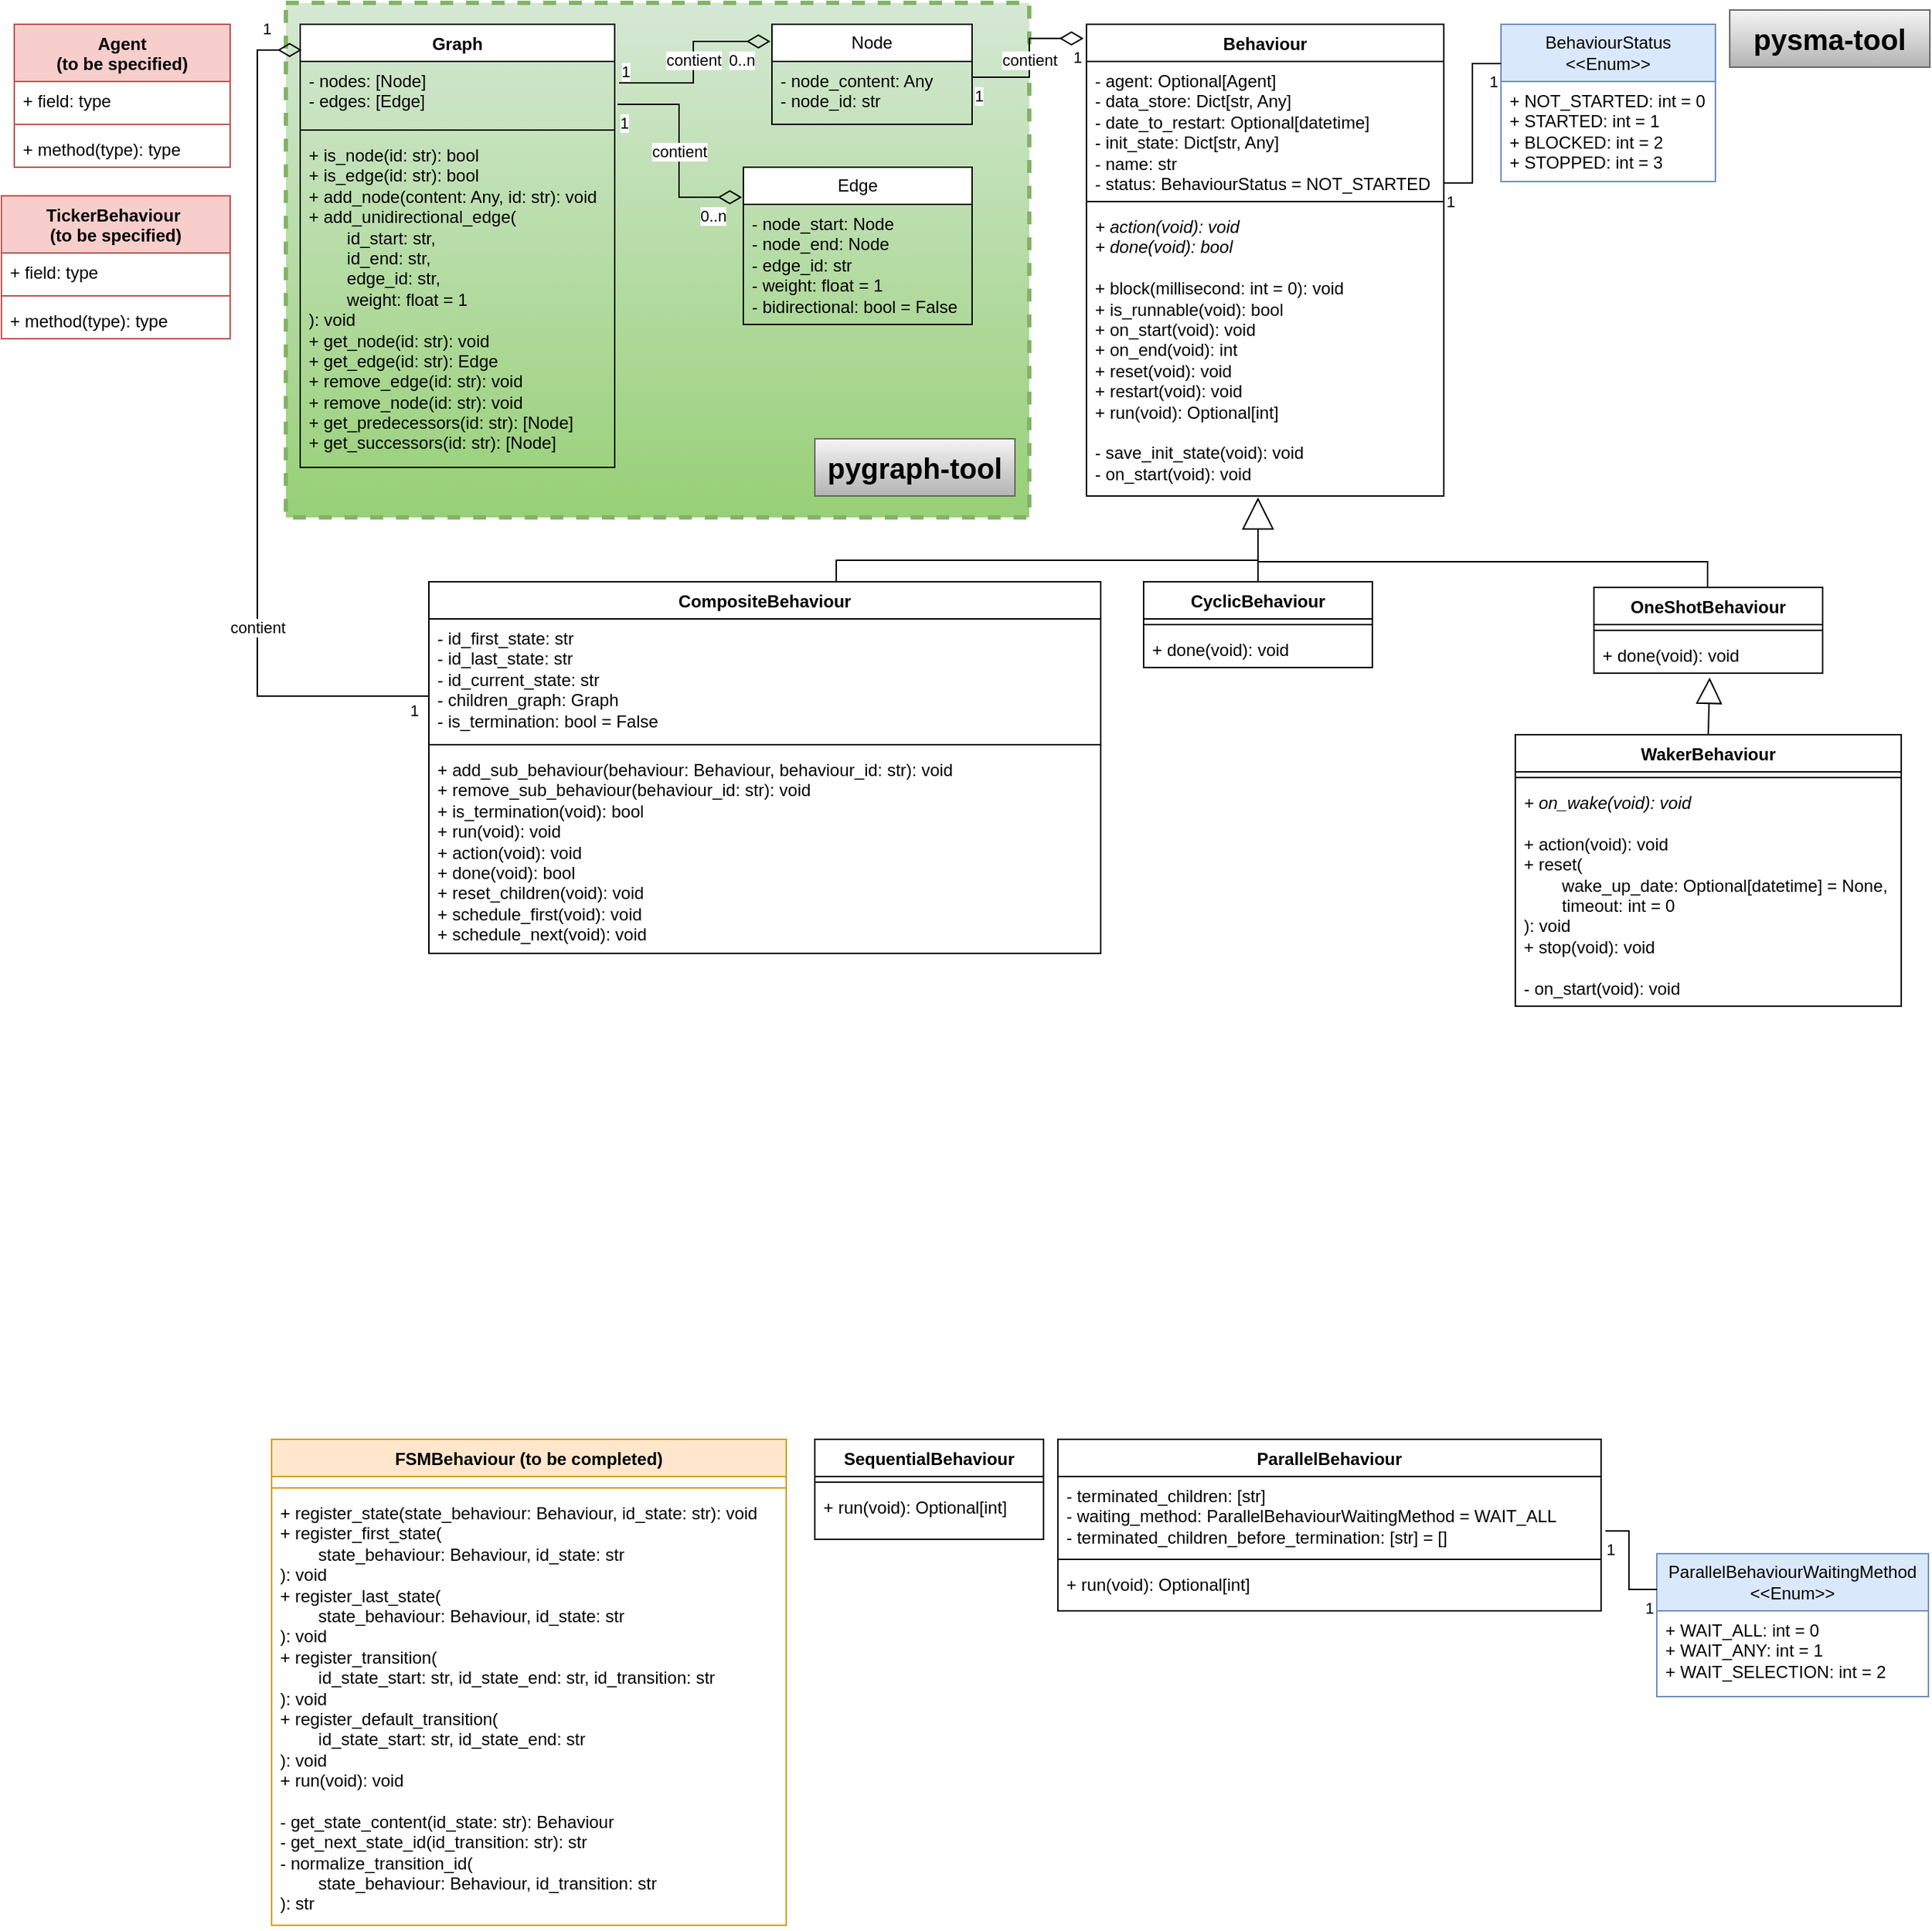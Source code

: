 <mxfile version="24.5.4" type="github">
  <diagram name="Page-1" id="tUuNbYa_l6MFo-oBWGvg">
    <mxGraphModel dx="2603" dy="818" grid="1" gridSize="10" guides="1" tooltips="1" connect="1" arrows="1" fold="1" page="1" pageScale="1" pageWidth="1169" pageHeight="827" math="0" shadow="0">
      <root>
        <mxCell id="0" />
        <mxCell id="1" parent="0" />
        <mxCell id="JOfhHidZBwOgfv5GupMi-110" value="" style="rounded=0;whiteSpace=wrap;html=1;dashed=1;fillColor=#d5e8d4;strokeColor=#82b366;gradientColor=#97d077;strokeWidth=3;" vertex="1" parent="1">
          <mxGeometry x="10" y="5" width="520" height="360" as="geometry" />
        </mxCell>
        <mxCell id="4uX9NUgMVRS_-vduH_uE-1" value="Graph" style="swimlane;fontStyle=1;align=center;verticalAlign=top;childLayout=stackLayout;horizontal=1;startSize=26;horizontalStack=0;resizeParent=1;resizeParentMax=0;resizeLast=0;collapsible=1;marginBottom=0;whiteSpace=wrap;html=1;rounded=0;" parent="1" vertex="1">
          <mxGeometry x="20" y="20" width="220" height="310" as="geometry" />
        </mxCell>
        <mxCell id="4uX9NUgMVRS_-vduH_uE-2" value="- nodes: [Node]&lt;div&gt;- edges: [Edge]&lt;/div&gt;" style="text;strokeColor=none;fillColor=none;align=left;verticalAlign=top;spacingLeft=4;spacingRight=4;overflow=hidden;rotatable=0;points=[[0,0.5],[1,0.5]];portConstraint=eastwest;whiteSpace=wrap;html=1;rounded=0;" parent="4uX9NUgMVRS_-vduH_uE-1" vertex="1">
          <mxGeometry y="26" width="220" height="44" as="geometry" />
        </mxCell>
        <mxCell id="4uX9NUgMVRS_-vduH_uE-3" value="" style="line;strokeWidth=1;fillColor=none;align=left;verticalAlign=middle;spacingTop=-1;spacingLeft=3;spacingRight=3;rotatable=0;labelPosition=right;points=[];portConstraint=eastwest;strokeColor=inherit;rounded=0;" parent="4uX9NUgMVRS_-vduH_uE-1" vertex="1">
          <mxGeometry y="70" width="220" height="8" as="geometry" />
        </mxCell>
        <mxCell id="4uX9NUgMVRS_-vduH_uE-4" value="+ is_node(id: str): bool&lt;div&gt;+ is_edge(id: str): bool&lt;/div&gt;&lt;div&gt;+ add_node(content: Any, id: str): void&lt;/div&gt;&lt;div&gt;+ add_unidirectional_edge(&lt;/div&gt;&lt;div&gt;&lt;span style=&quot;white-space: pre;&quot;&gt;&#x9;&lt;/span&gt;id_start: str,&lt;br&gt;&lt;/div&gt;&lt;div&gt;&lt;span style=&quot;white-space: pre;&quot;&gt;&#x9;&lt;/span&gt;id_end: str,&lt;br&gt;&lt;/div&gt;&lt;div&gt;&lt;span style=&quot;white-space: pre;&quot;&gt;&#x9;&lt;/span&gt;edge_id: str,&lt;br&gt;&lt;/div&gt;&lt;div&gt;&lt;span style=&quot;white-space: pre;&quot;&gt;&#x9;&lt;/span&gt;weight: float = 1&lt;br&gt;&lt;/div&gt;&lt;div&gt;): void&lt;/div&gt;&lt;div&gt;+ get_node(id: str): void&lt;/div&gt;&lt;div&gt;+ get_edge(id: str): Edge&lt;/div&gt;&lt;div&gt;+ remove_edge(id: str): void&lt;/div&gt;&lt;div&gt;+ remove_node(id: str): void&lt;/div&gt;&lt;div&gt;+ get_predecessors(id: str): [Node]&lt;/div&gt;&lt;div&gt;+ get_successors(id: str): [Node]&lt;/div&gt;" style="text;strokeColor=none;fillColor=none;align=left;verticalAlign=top;spacingLeft=4;spacingRight=4;overflow=hidden;rotatable=0;points=[[0,0.5],[1,0.5]];portConstraint=eastwest;whiteSpace=wrap;html=1;rounded=0;" parent="4uX9NUgMVRS_-vduH_uE-1" vertex="1">
          <mxGeometry y="78" width="220" height="232" as="geometry" />
        </mxCell>
        <mxCell id="JOfhHidZBwOgfv5GupMi-5" value="Node" style="swimlane;fontStyle=0;childLayout=stackLayout;horizontal=1;startSize=26;horizontalStack=0;resizeParent=1;resizeParentMax=0;resizeLast=0;collapsible=1;marginBottom=0;whiteSpace=wrap;html=1;rounded=0;" vertex="1" parent="1">
          <mxGeometry x="350" y="20" width="140" height="70" as="geometry" />
        </mxCell>
        <mxCell id="JOfhHidZBwOgfv5GupMi-7" value="- node_content: Any&lt;div&gt;- node_id: str&lt;/div&gt;" style="text;strokeColor=none;fillColor=none;align=left;verticalAlign=top;spacingLeft=4;spacingRight=4;overflow=hidden;rotatable=0;points=[[0,0.5],[1,0.5]];portConstraint=eastwest;whiteSpace=wrap;html=1;rounded=0;" vertex="1" parent="JOfhHidZBwOgfv5GupMi-5">
          <mxGeometry y="26" width="140" height="44" as="geometry" />
        </mxCell>
        <mxCell id="JOfhHidZBwOgfv5GupMi-9" value="Edge" style="swimlane;fontStyle=0;childLayout=stackLayout;horizontal=1;startSize=26;horizontalStack=0;resizeParent=1;resizeParentMax=0;resizeLast=0;collapsible=1;marginBottom=0;whiteSpace=wrap;html=1;rounded=0;" vertex="1" parent="1">
          <mxGeometry x="330" y="120" width="160" height="110" as="geometry" />
        </mxCell>
        <mxCell id="JOfhHidZBwOgfv5GupMi-10" value="- node_start: Node&lt;div&gt;- node_end: Node&lt;/div&gt;&lt;div&gt;- edge_id: str&lt;/div&gt;&lt;div&gt;- weight: float = 1&lt;/div&gt;&lt;div&gt;- bidirectional: bool = False&lt;/div&gt;" style="text;strokeColor=none;fillColor=none;align=left;verticalAlign=top;spacingLeft=4;spacingRight=4;overflow=hidden;rotatable=0;points=[[0,0.5],[1,0.5]];portConstraint=eastwest;whiteSpace=wrap;html=1;rounded=0;" vertex="1" parent="JOfhHidZBwOgfv5GupMi-9">
          <mxGeometry y="26" width="160" height="84" as="geometry" />
        </mxCell>
        <mxCell id="JOfhHidZBwOgfv5GupMi-21" value="contient" style="endArrow=none;html=1;endSize=12;startArrow=diamondThin;startSize=14;startFill=0;edgeStyle=orthogonalEdgeStyle;rounded=0;entryX=1.009;entryY=0.682;entryDx=0;entryDy=0;entryPerimeter=0;exitX=-0.006;exitY=0.191;exitDx=0;exitDy=0;exitPerimeter=0;endFill=0;" edge="1" parent="1" source="JOfhHidZBwOgfv5GupMi-9" target="4uX9NUgMVRS_-vduH_uE-2">
          <mxGeometry relative="1" as="geometry">
            <mxPoint x="320" y="260" as="sourcePoint" />
            <mxPoint x="490" y="420" as="targetPoint" />
          </mxGeometry>
        </mxCell>
        <mxCell id="JOfhHidZBwOgfv5GupMi-22" value="0..n" style="edgeLabel;resizable=0;html=1;align=left;verticalAlign=top;rounded=0;" connectable="0" vertex="1" parent="JOfhHidZBwOgfv5GupMi-21">
          <mxGeometry x="-1" relative="1" as="geometry">
            <mxPoint x="-31" as="offset" />
          </mxGeometry>
        </mxCell>
        <mxCell id="JOfhHidZBwOgfv5GupMi-23" value="1" style="edgeLabel;resizable=0;html=1;align=right;verticalAlign=top;rounded=0;" connectable="0" vertex="1" parent="JOfhHidZBwOgfv5GupMi-21">
          <mxGeometry x="1" relative="1" as="geometry">
            <mxPoint x="8" as="offset" />
          </mxGeometry>
        </mxCell>
        <mxCell id="JOfhHidZBwOgfv5GupMi-24" value="contient" style="endArrow=none;html=1;endSize=12;startArrow=diamondThin;startSize=14;startFill=0;edgeStyle=orthogonalEdgeStyle;rounded=0;entryX=1.014;entryY=0.341;entryDx=0;entryDy=0;entryPerimeter=0;exitX=-0.007;exitY=0.171;exitDx=0;exitDy=0;exitPerimeter=0;endFill=0;" edge="1" parent="1" source="JOfhHidZBwOgfv5GupMi-5" target="4uX9NUgMVRS_-vduH_uE-2">
          <mxGeometry relative="1" as="geometry">
            <mxPoint x="439" y="60" as="sourcePoint" />
            <mxPoint x="280" as="targetPoint" />
          </mxGeometry>
        </mxCell>
        <mxCell id="JOfhHidZBwOgfv5GupMi-25" value="0..n" style="edgeLabel;resizable=0;html=1;align=left;verticalAlign=top;rounded=0;" connectable="0" vertex="1" parent="JOfhHidZBwOgfv5GupMi-24">
          <mxGeometry x="-1" relative="1" as="geometry">
            <mxPoint x="-31" as="offset" />
          </mxGeometry>
        </mxCell>
        <mxCell id="JOfhHidZBwOgfv5GupMi-26" value="1" style="edgeLabel;resizable=0;html=1;align=right;verticalAlign=top;rounded=0;" connectable="0" vertex="1" parent="JOfhHidZBwOgfv5GupMi-24">
          <mxGeometry x="1" relative="1" as="geometry">
            <mxPoint x="8" y="-21" as="offset" />
          </mxGeometry>
        </mxCell>
        <mxCell id="JOfhHidZBwOgfv5GupMi-27" value="Behaviour" style="swimlane;fontStyle=1;align=center;verticalAlign=top;childLayout=stackLayout;horizontal=1;startSize=26;horizontalStack=0;resizeParent=1;resizeParentMax=0;resizeLast=0;collapsible=1;marginBottom=0;whiteSpace=wrap;html=1;rounded=0;" vertex="1" parent="1">
          <mxGeometry x="570" y="20" width="250" height="330" as="geometry" />
        </mxCell>
        <mxCell id="JOfhHidZBwOgfv5GupMi-28" value="- agent: Optional[Agent]&lt;div&gt;- data_store: Dict[str, Any]&lt;/div&gt;&lt;div&gt;- date_to_restart: Optional[datetime]&lt;/div&gt;&lt;div&gt;- init_state: Dict[str, Any]&lt;/div&gt;&lt;div&gt;- name: str&lt;/div&gt;&lt;div&gt;- status: BehaviourStatus = NOT_STARTED&lt;/div&gt;" style="text;strokeColor=none;fillColor=none;align=left;verticalAlign=top;spacingLeft=4;spacingRight=4;overflow=hidden;rotatable=0;points=[[0,0.5],[1,0.5]];portConstraint=eastwest;whiteSpace=wrap;html=1;rounded=0;" vertex="1" parent="JOfhHidZBwOgfv5GupMi-27">
          <mxGeometry y="26" width="250" height="94" as="geometry" />
        </mxCell>
        <mxCell id="JOfhHidZBwOgfv5GupMi-29" value="" style="line;strokeWidth=1;fillColor=none;align=left;verticalAlign=middle;spacingTop=-1;spacingLeft=3;spacingRight=3;rotatable=0;labelPosition=right;points=[];portConstraint=eastwest;strokeColor=inherit;rounded=0;" vertex="1" parent="JOfhHidZBwOgfv5GupMi-27">
          <mxGeometry y="120" width="250" height="8" as="geometry" />
        </mxCell>
        <mxCell id="JOfhHidZBwOgfv5GupMi-30" value="&lt;i&gt;+ action(void): void&lt;/i&gt;&lt;div&gt;&lt;i&gt;+ done(void): bool&lt;/i&gt;&lt;/div&gt;&lt;div&gt;&lt;i&gt;&lt;br&gt;&lt;/i&gt;&lt;div&gt;+ block(millisecond: int = 0): void&lt;/div&gt;&lt;div&gt;+ is_runnable(void): bool&lt;/div&gt;&lt;div&gt;+ on_start(void): void&lt;/div&gt;&lt;div&gt;+ on_end(void): int&lt;/div&gt;&lt;div&gt;+ reset(void): void&lt;/div&gt;&lt;div&gt;+ restart(void): void&lt;/div&gt;&lt;div&gt;+ run(void): Optional[int]&lt;/div&gt;&lt;/div&gt;&lt;div&gt;&lt;br&gt;&lt;/div&gt;&lt;div&gt;- save_init_state(void): void&lt;/div&gt;&lt;div&gt;- on_start(void): void&lt;/div&gt;" style="text;strokeColor=none;fillColor=none;align=left;verticalAlign=top;spacingLeft=4;spacingRight=4;overflow=hidden;rotatable=0;points=[[0,0.5],[1,0.5]];portConstraint=eastwest;whiteSpace=wrap;html=1;rounded=0;" vertex="1" parent="JOfhHidZBwOgfv5GupMi-27">
          <mxGeometry y="128" width="250" height="202" as="geometry" />
        </mxCell>
        <mxCell id="JOfhHidZBwOgfv5GupMi-32" value="contient" style="endArrow=diamondThin;html=1;endSize=14;startArrow=none;startSize=14;startFill=0;edgeStyle=orthogonalEdgeStyle;rounded=0;entryX=-0.008;entryY=0.03;entryDx=0;entryDy=0;entryPerimeter=0;endFill=0;exitX=1;exitY=0.25;exitDx=0;exitDy=0;exitPerimeter=0;" edge="1" parent="1" source="JOfhHidZBwOgfv5GupMi-7" target="JOfhHidZBwOgfv5GupMi-27">
          <mxGeometry relative="1" as="geometry">
            <mxPoint x="540" y="54.5" as="sourcePoint" />
            <mxPoint x="700" y="54.5" as="targetPoint" />
          </mxGeometry>
        </mxCell>
        <mxCell id="JOfhHidZBwOgfv5GupMi-33" value="1" style="edgeLabel;resizable=0;html=1;align=left;verticalAlign=top;rounded=0;" connectable="0" vertex="1" parent="JOfhHidZBwOgfv5GupMi-32">
          <mxGeometry x="-1" relative="1" as="geometry" />
        </mxCell>
        <mxCell id="JOfhHidZBwOgfv5GupMi-34" value="1" style="edgeLabel;resizable=0;html=1;align=right;verticalAlign=top;rounded=0;" connectable="0" vertex="1" parent="JOfhHidZBwOgfv5GupMi-32">
          <mxGeometry x="1" relative="1" as="geometry" />
        </mxCell>
        <mxCell id="JOfhHidZBwOgfv5GupMi-133" style="edgeStyle=orthogonalEdgeStyle;rounded=0;orthogonalLoop=1;jettySize=auto;html=1;endArrow=none;endFill=0;" edge="1" parent="1">
          <mxGeometry relative="1" as="geometry">
            <mxPoint x="690" y="376" as="targetPoint" />
            <mxPoint x="1000" y="420" as="sourcePoint" />
            <Array as="points">
              <mxPoint x="1004.5" y="396" />
              <mxPoint x="690.5" y="396" />
            </Array>
          </mxGeometry>
        </mxCell>
        <mxCell id="JOfhHidZBwOgfv5GupMi-43" value="OneShotBehaviour" style="swimlane;fontStyle=1;align=center;verticalAlign=top;childLayout=stackLayout;horizontal=1;startSize=26;horizontalStack=0;resizeParent=1;resizeParentMax=0;resizeLast=0;collapsible=1;marginBottom=0;whiteSpace=wrap;html=1;rounded=0;" vertex="1" parent="1">
          <mxGeometry x="925" y="414" width="160" height="60" as="geometry" />
        </mxCell>
        <mxCell id="JOfhHidZBwOgfv5GupMi-45" value="" style="line;strokeWidth=1;fillColor=none;align=left;verticalAlign=middle;spacingTop=-1;spacingLeft=3;spacingRight=3;rotatable=0;labelPosition=right;points=[];portConstraint=eastwest;strokeColor=inherit;rounded=0;" vertex="1" parent="JOfhHidZBwOgfv5GupMi-43">
          <mxGeometry y="26" width="160" height="8" as="geometry" />
        </mxCell>
        <mxCell id="JOfhHidZBwOgfv5GupMi-46" value="+ done(void): void" style="text;strokeColor=none;fillColor=none;align=left;verticalAlign=top;spacingLeft=4;spacingRight=4;overflow=hidden;rotatable=0;points=[[0,0.5],[1,0.5]];portConstraint=eastwest;whiteSpace=wrap;html=1;rounded=0;" vertex="1" parent="JOfhHidZBwOgfv5GupMi-43">
          <mxGeometry y="34" width="160" height="26" as="geometry" />
        </mxCell>
        <mxCell id="JOfhHidZBwOgfv5GupMi-47" value="CyclicBehaviour" style="swimlane;fontStyle=1;align=center;verticalAlign=top;childLayout=stackLayout;horizontal=1;startSize=26;horizontalStack=0;resizeParent=1;resizeParentMax=0;resizeLast=0;collapsible=1;marginBottom=0;whiteSpace=wrap;html=1;rounded=0;" vertex="1" parent="1">
          <mxGeometry x="610" y="410" width="160" height="60" as="geometry" />
        </mxCell>
        <mxCell id="JOfhHidZBwOgfv5GupMi-48" value="" style="line;strokeWidth=1;fillColor=none;align=left;verticalAlign=middle;spacingTop=-1;spacingLeft=3;spacingRight=3;rotatable=0;labelPosition=right;points=[];portConstraint=eastwest;strokeColor=inherit;rounded=0;" vertex="1" parent="JOfhHidZBwOgfv5GupMi-47">
          <mxGeometry y="26" width="160" height="8" as="geometry" />
        </mxCell>
        <mxCell id="JOfhHidZBwOgfv5GupMi-49" value="+ done(void): void" style="text;strokeColor=none;fillColor=none;align=left;verticalAlign=top;spacingLeft=4;spacingRight=4;overflow=hidden;rotatable=0;points=[[0,0.5],[1,0.5]];portConstraint=eastwest;whiteSpace=wrap;html=1;rounded=0;" vertex="1" parent="JOfhHidZBwOgfv5GupMi-47">
          <mxGeometry y="34" width="160" height="26" as="geometry" />
        </mxCell>
        <mxCell id="JOfhHidZBwOgfv5GupMi-50" value="WakerBehaviour" style="swimlane;fontStyle=1;align=center;verticalAlign=top;childLayout=stackLayout;horizontal=1;startSize=26;horizontalStack=0;resizeParent=1;resizeParentMax=0;resizeLast=0;collapsible=1;marginBottom=0;whiteSpace=wrap;html=1;rounded=0;" vertex="1" parent="1">
          <mxGeometry x="870" y="517" width="270" height="190" as="geometry" />
        </mxCell>
        <mxCell id="JOfhHidZBwOgfv5GupMi-51" value="" style="line;strokeWidth=1;fillColor=none;align=left;verticalAlign=middle;spacingTop=-1;spacingLeft=3;spacingRight=3;rotatable=0;labelPosition=right;points=[];portConstraint=eastwest;strokeColor=inherit;rounded=0;" vertex="1" parent="JOfhHidZBwOgfv5GupMi-50">
          <mxGeometry y="26" width="270" height="8" as="geometry" />
        </mxCell>
        <mxCell id="JOfhHidZBwOgfv5GupMi-52" value="&lt;i&gt;+ on_wake(void): void&lt;/i&gt;&lt;div&gt;&lt;br&gt;&lt;/div&gt;&lt;div&gt;+ action(void): void&lt;/div&gt;&lt;div&gt;+ reset(&lt;/div&gt;&lt;div&gt;&lt;span style=&quot;white-space: pre;&quot;&gt;&#x9;&lt;/span&gt;wake_up_date: Optional[datetime] = None, &lt;span style=&quot;white-space: pre;&quot;&gt;&#x9;&lt;/span&gt;timeout: int = 0&lt;/div&gt;&lt;div&gt;): void&lt;/div&gt;&lt;div&gt;+ stop(void): void&lt;/div&gt;&lt;div&gt;&lt;br&gt;&lt;/div&gt;&lt;div&gt;- on_start(void): void&lt;/div&gt;" style="text;strokeColor=none;fillColor=none;align=left;verticalAlign=top;spacingLeft=4;spacingRight=4;overflow=hidden;rotatable=0;points=[[0,0.5],[1,0.5]];portConstraint=eastwest;whiteSpace=wrap;html=1;rounded=0;" vertex="1" parent="JOfhHidZBwOgfv5GupMi-50">
          <mxGeometry y="34" width="270" height="156" as="geometry" />
        </mxCell>
        <mxCell id="JOfhHidZBwOgfv5GupMi-124" style="edgeStyle=orthogonalEdgeStyle;rounded=0;orthogonalLoop=1;jettySize=auto;html=1;endArrow=none;endFill=0;exitX=0.5;exitY=0;exitDx=0;exitDy=0;" edge="1" parent="1">
          <mxGeometry relative="1" as="geometry">
            <mxPoint x="690" y="375" as="targetPoint" />
            <mxPoint x="395" y="410" as="sourcePoint" />
            <Array as="points">
              <mxPoint x="430" y="395" />
              <mxPoint x="691" y="395" />
            </Array>
          </mxGeometry>
        </mxCell>
        <mxCell id="JOfhHidZBwOgfv5GupMi-63" value="CompositeBehaviour" style="swimlane;fontStyle=1;align=center;verticalAlign=top;childLayout=stackLayout;horizontal=1;startSize=26;horizontalStack=0;resizeParent=1;resizeParentMax=0;resizeLast=0;collapsible=1;marginBottom=0;whiteSpace=wrap;html=1;rounded=0;" vertex="1" parent="1">
          <mxGeometry x="110" y="410" width="470" height="260" as="geometry" />
        </mxCell>
        <mxCell id="JOfhHidZBwOgfv5GupMi-64" value="- id_first_state: str&lt;div&gt;- id_last_state: str&lt;/div&gt;&lt;div&gt;- id_current_state: str&lt;/div&gt;&lt;div&gt;- children_graph: Graph&lt;/div&gt;&lt;div&gt;- is_termination: bool = False&lt;/div&gt;" style="text;strokeColor=none;fillColor=none;align=left;verticalAlign=top;spacingLeft=4;spacingRight=4;overflow=hidden;rotatable=0;points=[[0,0.5],[1,0.5]];portConstraint=eastwest;whiteSpace=wrap;html=1;rounded=0;" vertex="1" parent="JOfhHidZBwOgfv5GupMi-63">
          <mxGeometry y="26" width="470" height="84" as="geometry" />
        </mxCell>
        <mxCell id="JOfhHidZBwOgfv5GupMi-65" value="" style="line;strokeWidth=1;fillColor=none;align=left;verticalAlign=middle;spacingTop=-1;spacingLeft=3;spacingRight=3;rotatable=0;labelPosition=right;points=[];portConstraint=eastwest;strokeColor=inherit;rounded=0;" vertex="1" parent="JOfhHidZBwOgfv5GupMi-63">
          <mxGeometry y="110" width="470" height="8" as="geometry" />
        </mxCell>
        <mxCell id="JOfhHidZBwOgfv5GupMi-66" value="&lt;div&gt;&lt;div&gt;+ add_sub_behaviour(&lt;span style=&quot;background-color: initial;&quot;&gt;behaviour: Behaviour,&amp;nbsp;&lt;/span&gt;&lt;span style=&quot;background-color: initial;&quot;&gt;behaviour_id: str&lt;/span&gt;&lt;span style=&quot;background-color: initial;&quot;&gt;): void&lt;/span&gt;&lt;/div&gt;&lt;div&gt;&lt;div&gt;+ remove_sub_behaviour(behaviour_id&lt;span style=&quot;background-color: initial;&quot;&gt;: str&lt;/span&gt;&lt;span style=&quot;background-color: initial;&quot;&gt;): void&lt;/span&gt;&lt;/div&gt;&lt;/div&gt;&lt;/div&gt;&lt;div&gt;+ is_termination(void): bool&lt;br&gt;&lt;div&gt;+ run(void): void&lt;/div&gt;&lt;/div&gt;&lt;div&gt;+ action(void): void&lt;/div&gt;&lt;div&gt;+ done(void): bool&lt;/div&gt;&lt;div&gt;+ reset_children(void): void&lt;/div&gt;&lt;div&gt;+ schedule_first(void): void&lt;/div&gt;&lt;div&gt;+ schedule_next(void): void&lt;/div&gt;" style="text;strokeColor=none;fillColor=none;align=left;verticalAlign=top;spacingLeft=4;spacingRight=4;overflow=hidden;rotatable=0;points=[[0,0.5],[1,0.5]];portConstraint=eastwest;whiteSpace=wrap;html=1;rounded=0;" vertex="1" parent="JOfhHidZBwOgfv5GupMi-63">
          <mxGeometry y="118" width="470" height="142" as="geometry" />
        </mxCell>
        <mxCell id="JOfhHidZBwOgfv5GupMi-70" value="FSMBehaviour (to be completed)" style="swimlane;fontStyle=1;align=center;verticalAlign=top;childLayout=stackLayout;horizontal=1;startSize=26;horizontalStack=0;resizeParent=1;resizeParentMax=0;resizeLast=0;collapsible=1;marginBottom=0;whiteSpace=wrap;html=1;rounded=0;fillColor=#ffe6cc;strokeColor=#d79b00;" vertex="1" parent="1">
          <mxGeometry y="1010" width="360" height="340" as="geometry" />
        </mxCell>
        <mxCell id="JOfhHidZBwOgfv5GupMi-71" value="&lt;div&gt;&lt;br&gt;&lt;/div&gt;" style="text;strokeColor=none;fillColor=none;align=left;verticalAlign=top;spacingLeft=4;spacingRight=4;overflow=hidden;rotatable=0;points=[[0,0.5],[1,0.5]];portConstraint=eastwest;whiteSpace=wrap;html=1;rounded=0;" vertex="1" parent="JOfhHidZBwOgfv5GupMi-70">
          <mxGeometry y="26" width="360" height="4" as="geometry" />
        </mxCell>
        <mxCell id="JOfhHidZBwOgfv5GupMi-72" value="" style="line;strokeWidth=1;fillColor=none;align=left;verticalAlign=middle;spacingTop=-1;spacingLeft=3;spacingRight=3;rotatable=0;labelPosition=right;points=[];portConstraint=eastwest;strokeColor=inherit;rounded=0;" vertex="1" parent="JOfhHidZBwOgfv5GupMi-70">
          <mxGeometry y="30" width="360" height="8" as="geometry" />
        </mxCell>
        <mxCell id="JOfhHidZBwOgfv5GupMi-73" value="+ register_state(state_behaviour: Behaviour, id_state: str): void&lt;div&gt;+ register_first_state(&lt;/div&gt;&lt;div&gt;&lt;span style=&quot;white-space: pre;&quot;&gt;&#x9;&lt;/span&gt;state_behaviour: Behaviour,&amp;nbsp;&lt;span style=&quot;background-color: initial;&quot;&gt;id_state: str&lt;/span&gt;&lt;/div&gt;&lt;div&gt;): void&lt;/div&gt;&lt;div&gt;+ register_last_state(&lt;/div&gt;&lt;div&gt;&lt;span style=&quot;white-space: pre;&quot;&gt;&#x9;&lt;/span&gt;state_behaviour: Behaviour,&amp;nbsp;&lt;span style=&quot;background-color: initial;&quot;&gt;id_state: str&lt;/span&gt;&lt;/div&gt;&lt;div&gt;&lt;span style=&quot;background-color: initial;&quot;&gt;): void&lt;/span&gt;&lt;/div&gt;&lt;div&gt;&lt;span style=&quot;background-color: initial;&quot;&gt;+ register_transition(&lt;/span&gt;&lt;/div&gt;&lt;div&gt;&lt;span style=&quot;background-color: initial;&quot;&gt;&lt;span style=&quot;white-space: pre;&quot;&gt;&#x9;&lt;/span&gt;id_state_start: str,&amp;nbsp;&lt;/span&gt;&lt;span style=&quot;background-color: initial;&quot;&gt;id_state_end: str,&amp;nbsp;&lt;/span&gt;&lt;span style=&quot;background-color: initial;&quot;&gt;id_transition: str&lt;/span&gt;&lt;/div&gt;&lt;div&gt;&lt;span style=&quot;background-color: initial;&quot;&gt;): void&lt;/span&gt;&lt;/div&gt;&lt;div&gt;&lt;span style=&quot;background-color: initial;&quot;&gt;+ register_default_transition(&lt;/span&gt;&lt;/div&gt;&lt;div&gt;&lt;div&gt;&lt;span style=&quot;background-color: initial;&quot;&gt;&lt;span style=&quot;white-space: pre;&quot;&gt;&#x9;&lt;/span&gt;id_state_start: str,&amp;nbsp;&lt;/span&gt;&lt;span style=&quot;background-color: initial;&quot;&gt;id_state_end: str&lt;/span&gt;&lt;/div&gt;&lt;div&gt;&lt;span style=&quot;background-color: initial;&quot;&gt;): void&lt;/span&gt;&lt;/div&gt;&lt;/div&gt;&lt;div&gt;&lt;span style=&quot;background-color: initial;&quot;&gt;+ run(void): void&lt;/span&gt;&lt;/div&gt;&lt;div&gt;&lt;br&gt;&lt;/div&gt;&lt;div&gt;- get_state_content(id_state: str): Behaviour&lt;/div&gt;&lt;div&gt;- get_next_state_id(id_transition: str): str&lt;/div&gt;&lt;div&gt;- normalize_transition_id(&lt;/div&gt;&lt;div&gt;&lt;span style=&quot;white-space: pre;&quot;&gt;&#x9;&lt;/span&gt;state_behaviour: Behaviour, id_transition: str&lt;/div&gt;&lt;div&gt;): str&lt;/div&gt;" style="text;strokeColor=none;fillColor=none;align=left;verticalAlign=top;spacingLeft=4;spacingRight=4;overflow=hidden;rotatable=0;points=[[0,0.5],[1,0.5]];portConstraint=eastwest;whiteSpace=wrap;html=1;rounded=0;" vertex="1" parent="JOfhHidZBwOgfv5GupMi-70">
          <mxGeometry y="38" width="360" height="302" as="geometry" />
        </mxCell>
        <mxCell id="JOfhHidZBwOgfv5GupMi-74" value="SequentialBehaviour" style="swimlane;fontStyle=1;align=center;verticalAlign=top;childLayout=stackLayout;horizontal=1;startSize=26;horizontalStack=0;resizeParent=1;resizeParentMax=0;resizeLast=0;collapsible=1;marginBottom=0;whiteSpace=wrap;html=1;rounded=0;" vertex="1" parent="1">
          <mxGeometry x="380" y="1010" width="160" height="70" as="geometry" />
        </mxCell>
        <mxCell id="JOfhHidZBwOgfv5GupMi-76" value="" style="line;strokeWidth=1;fillColor=none;align=left;verticalAlign=middle;spacingTop=-1;spacingLeft=3;spacingRight=3;rotatable=0;labelPosition=right;points=[];portConstraint=eastwest;strokeColor=inherit;rounded=0;" vertex="1" parent="JOfhHidZBwOgfv5GupMi-74">
          <mxGeometry y="26" width="160" height="8" as="geometry" />
        </mxCell>
        <mxCell id="JOfhHidZBwOgfv5GupMi-77" value="+ run(void): Optional[int]&lt;div&gt;&lt;br&gt;&lt;/div&gt;" style="text;strokeColor=none;fillColor=none;align=left;verticalAlign=top;spacingLeft=4;spacingRight=4;overflow=hidden;rotatable=0;points=[[0,0.5],[1,0.5]];portConstraint=eastwest;whiteSpace=wrap;html=1;rounded=0;" vertex="1" parent="JOfhHidZBwOgfv5GupMi-74">
          <mxGeometry y="34" width="160" height="36" as="geometry" />
        </mxCell>
        <mxCell id="JOfhHidZBwOgfv5GupMi-82" value="TickerBehaviour&amp;nbsp;&lt;div&gt;(to be specified)&lt;/div&gt;" style="swimlane;fontStyle=1;align=center;verticalAlign=top;childLayout=stackLayout;horizontal=1;startSize=40;horizontalStack=0;resizeParent=1;resizeParentMax=0;resizeLast=0;collapsible=1;marginBottom=0;whiteSpace=wrap;html=1;fillColor=#f8cecc;strokeColor=#b85450;rounded=0;" vertex="1" parent="1">
          <mxGeometry x="-189" y="140" width="160" height="100" as="geometry" />
        </mxCell>
        <mxCell id="JOfhHidZBwOgfv5GupMi-83" value="+ field: type" style="text;strokeColor=none;fillColor=none;align=left;verticalAlign=top;spacingLeft=4;spacingRight=4;overflow=hidden;rotatable=0;points=[[0,0.5],[1,0.5]];portConstraint=eastwest;whiteSpace=wrap;html=1;rounded=0;" vertex="1" parent="JOfhHidZBwOgfv5GupMi-82">
          <mxGeometry y="40" width="160" height="26" as="geometry" />
        </mxCell>
        <mxCell id="JOfhHidZBwOgfv5GupMi-84" value="" style="line;strokeWidth=1;fillColor=none;align=left;verticalAlign=middle;spacingTop=-1;spacingLeft=3;spacingRight=3;rotatable=0;labelPosition=right;points=[];portConstraint=eastwest;strokeColor=inherit;rounded=0;" vertex="1" parent="JOfhHidZBwOgfv5GupMi-82">
          <mxGeometry y="66" width="160" height="8" as="geometry" />
        </mxCell>
        <mxCell id="JOfhHidZBwOgfv5GupMi-85" value="+ method(type): type" style="text;strokeColor=none;fillColor=none;align=left;verticalAlign=top;spacingLeft=4;spacingRight=4;overflow=hidden;rotatable=0;points=[[0,0.5],[1,0.5]];portConstraint=eastwest;whiteSpace=wrap;html=1;rounded=0;" vertex="1" parent="JOfhHidZBwOgfv5GupMi-82">
          <mxGeometry y="74" width="160" height="26" as="geometry" />
        </mxCell>
        <mxCell id="JOfhHidZBwOgfv5GupMi-88" value="ParallelBehaviour" style="swimlane;fontStyle=1;align=center;verticalAlign=top;childLayout=stackLayout;horizontal=1;startSize=26;horizontalStack=0;resizeParent=1;resizeParentMax=0;resizeLast=0;collapsible=1;marginBottom=0;whiteSpace=wrap;html=1;rounded=0;" vertex="1" parent="1">
          <mxGeometry x="550" y="1010" width="380" height="120" as="geometry" />
        </mxCell>
        <mxCell id="JOfhHidZBwOgfv5GupMi-89" value="- terminated_children: [str]&lt;div&gt;- waiting_method:&amp;nbsp;&lt;span style=&quot;text-align: center; background-color: initial;&quot;&gt;ParallelBehaviourWaitingMethod = WAIT_ALL&lt;/span&gt;&lt;/div&gt;&lt;div&gt;&lt;span style=&quot;text-align: center; background-color: initial;&quot;&gt;- terminated_children_before_termination: [str] = []&lt;/span&gt;&lt;/div&gt;" style="text;strokeColor=none;fillColor=none;align=left;verticalAlign=top;spacingLeft=4;spacingRight=4;overflow=hidden;rotatable=0;points=[[0,0.5],[1,0.5]];portConstraint=eastwest;whiteSpace=wrap;html=1;rounded=0;" vertex="1" parent="JOfhHidZBwOgfv5GupMi-88">
          <mxGeometry y="26" width="380" height="54" as="geometry" />
        </mxCell>
        <mxCell id="JOfhHidZBwOgfv5GupMi-90" value="" style="line;strokeWidth=1;fillColor=none;align=left;verticalAlign=middle;spacingTop=-1;spacingLeft=3;spacingRight=3;rotatable=0;labelPosition=right;points=[];portConstraint=eastwest;strokeColor=inherit;rounded=0;" vertex="1" parent="JOfhHidZBwOgfv5GupMi-88">
          <mxGeometry y="80" width="380" height="8" as="geometry" />
        </mxCell>
        <mxCell id="JOfhHidZBwOgfv5GupMi-91" value="+ run(void): Optional[int]" style="text;strokeColor=none;fillColor=none;align=left;verticalAlign=top;spacingLeft=4;spacingRight=4;overflow=hidden;rotatable=0;points=[[0,0.5],[1,0.5]];portConstraint=eastwest;whiteSpace=wrap;html=1;rounded=0;" vertex="1" parent="JOfhHidZBwOgfv5GupMi-88">
          <mxGeometry y="88" width="380" height="32" as="geometry" />
        </mxCell>
        <mxCell id="JOfhHidZBwOgfv5GupMi-95" value="BehaviourStatus&lt;div&gt;&amp;lt;&amp;lt;Enum&amp;gt;&amp;gt;&lt;/div&gt;" style="swimlane;fontStyle=0;childLayout=stackLayout;horizontal=1;startSize=40;horizontalStack=0;resizeParent=1;resizeParentMax=0;resizeLast=0;collapsible=1;marginBottom=0;whiteSpace=wrap;html=1;fillColor=#dae8fc;strokeColor=#6c8ebf;" vertex="1" parent="1">
          <mxGeometry x="860" y="20" width="150" height="110" as="geometry" />
        </mxCell>
        <mxCell id="JOfhHidZBwOgfv5GupMi-96" value="+ NOT_STARTED: int = 0&lt;div&gt;+ STARTED: int = 1&lt;/div&gt;&lt;div&gt;+ BLOCKED: int = 2&lt;/div&gt;&lt;div&gt;+ STOPPED: int = 3&lt;/div&gt;&lt;div&gt;&lt;br&gt;&lt;/div&gt;" style="text;strokeColor=none;fillColor=none;align=left;verticalAlign=top;spacingLeft=4;spacingRight=4;overflow=hidden;rotatable=0;points=[[0,0.5],[1,0.5]];portConstraint=eastwest;whiteSpace=wrap;html=1;" vertex="1" parent="JOfhHidZBwOgfv5GupMi-95">
          <mxGeometry y="40" width="150" height="70" as="geometry" />
        </mxCell>
        <mxCell id="JOfhHidZBwOgfv5GupMi-99" value="" style="endArrow=none;html=1;endSize=12;startArrow=none;startSize=14;startFill=0;edgeStyle=orthogonalEdgeStyle;rounded=0;exitX=0;exitY=0.25;exitDx=0;exitDy=0;entryX=1;entryY=0.904;entryDx=0;entryDy=0;entryPerimeter=0;endFill=0;" edge="1" parent="1" source="JOfhHidZBwOgfv5GupMi-95" target="JOfhHidZBwOgfv5GupMi-28">
          <mxGeometry relative="1" as="geometry">
            <mxPoint x="390" y="420" as="sourcePoint" />
            <mxPoint x="550" y="420" as="targetPoint" />
          </mxGeometry>
        </mxCell>
        <mxCell id="JOfhHidZBwOgfv5GupMi-100" value="1" style="edgeLabel;resizable=0;html=1;align=left;verticalAlign=top;" connectable="0" vertex="1" parent="JOfhHidZBwOgfv5GupMi-99">
          <mxGeometry x="-1" relative="1" as="geometry">
            <mxPoint x="-10" as="offset" />
          </mxGeometry>
        </mxCell>
        <mxCell id="JOfhHidZBwOgfv5GupMi-101" value="1" style="edgeLabel;resizable=0;html=1;align=right;verticalAlign=top;" connectable="0" vertex="1" parent="JOfhHidZBwOgfv5GupMi-99">
          <mxGeometry x="1" relative="1" as="geometry">
            <mxPoint x="8" as="offset" />
          </mxGeometry>
        </mxCell>
        <mxCell id="JOfhHidZBwOgfv5GupMi-102" value="&lt;div&gt;ParallelBehaviourWaitingMethod&lt;/div&gt;&lt;div&gt;&amp;lt;&amp;lt;Enum&amp;gt;&amp;gt;&lt;/div&gt;" style="swimlane;fontStyle=0;childLayout=stackLayout;horizontal=1;startSize=40;horizontalStack=0;resizeParent=1;resizeParentMax=0;resizeLast=0;collapsible=1;marginBottom=0;whiteSpace=wrap;html=1;fillColor=#dae8fc;strokeColor=#6c8ebf;" vertex="1" parent="1">
          <mxGeometry x="969" y="1090" width="190" height="100" as="geometry" />
        </mxCell>
        <mxCell id="JOfhHidZBwOgfv5GupMi-103" value="+ WAIT_ALL: int = 0&lt;div&gt;+ WAIT_ANY: int = 1&lt;/div&gt;&lt;div&gt;+ WAIT_SELECTION: int = 2&lt;/div&gt;&lt;div&gt;&lt;br&gt;&lt;/div&gt;" style="text;strokeColor=none;fillColor=none;align=left;verticalAlign=top;spacingLeft=4;spacingRight=4;overflow=hidden;rotatable=0;points=[[0,0.5],[1,0.5]];portConstraint=eastwest;whiteSpace=wrap;html=1;" vertex="1" parent="JOfhHidZBwOgfv5GupMi-102">
          <mxGeometry y="40" width="190" height="60" as="geometry" />
        </mxCell>
        <mxCell id="JOfhHidZBwOgfv5GupMi-104" value="" style="endArrow=none;html=1;endSize=12;startArrow=none;startSize=14;startFill=0;edgeStyle=orthogonalEdgeStyle;rounded=0;exitX=0;exitY=0.25;exitDx=0;exitDy=0;entryX=1.008;entryY=0.705;entryDx=0;entryDy=0;entryPerimeter=0;endFill=0;" edge="1" parent="1" source="JOfhHidZBwOgfv5GupMi-102" target="JOfhHidZBwOgfv5GupMi-89">
          <mxGeometry relative="1" as="geometry">
            <mxPoint x="800" y="1360" as="sourcePoint" />
            <mxPoint x="690" y="1443" as="targetPoint" />
          </mxGeometry>
        </mxCell>
        <mxCell id="JOfhHidZBwOgfv5GupMi-105" value="1" style="edgeLabel;resizable=0;html=1;align=left;verticalAlign=top;" connectable="0" vertex="1" parent="JOfhHidZBwOgfv5GupMi-104">
          <mxGeometry x="-1" relative="1" as="geometry">
            <mxPoint x="-10" as="offset" />
          </mxGeometry>
        </mxCell>
        <mxCell id="JOfhHidZBwOgfv5GupMi-106" value="1" style="edgeLabel;resizable=0;html=1;align=right;verticalAlign=top;" connectable="0" vertex="1" parent="JOfhHidZBwOgfv5GupMi-104">
          <mxGeometry x="1" relative="1" as="geometry">
            <mxPoint x="8" as="offset" />
          </mxGeometry>
        </mxCell>
        <mxCell id="JOfhHidZBwOgfv5GupMi-109" value="" style="endArrow=block;endSize=16;endFill=0;html=1;rounded=0;exitX=0.5;exitY=0;exitDx=0;exitDy=0;entryX=0.506;entryY=1.115;entryDx=0;entryDy=0;entryPerimeter=0;" edge="1" parent="1" source="JOfhHidZBwOgfv5GupMi-50" target="JOfhHidZBwOgfv5GupMi-46">
          <mxGeometry width="160" relative="1" as="geometry">
            <mxPoint x="752" y="494" as="sourcePoint" />
            <mxPoint x="967" y="484" as="targetPoint" />
          </mxGeometry>
        </mxCell>
        <mxCell id="JOfhHidZBwOgfv5GupMi-111" value="&lt;b&gt;&lt;font style=&quot;font-size: 20px;&quot;&gt;pygraph-tool&lt;/font&gt;&lt;/b&gt;" style="text;html=1;align=center;verticalAlign=middle;whiteSpace=wrap;rounded=0;fillColor=#f5f5f5;gradientColor=#b3b3b3;strokeColor=#666666;" vertex="1" parent="1">
          <mxGeometry x="380" y="310" width="140" height="40" as="geometry" />
        </mxCell>
        <mxCell id="JOfhHidZBwOgfv5GupMi-113" value="&lt;b&gt;&lt;font style=&quot;font-size: 20px;&quot;&gt;pysma-tool&lt;/font&gt;&lt;/b&gt;" style="text;html=1;align=center;verticalAlign=middle;whiteSpace=wrap;rounded=0;fillColor=#f5f5f5;gradientColor=#b3b3b3;strokeColor=#666666;" vertex="1" parent="1">
          <mxGeometry x="1020" y="10" width="140" height="40" as="geometry" />
        </mxCell>
        <mxCell id="JOfhHidZBwOgfv5GupMi-114" value="&lt;div&gt;Agent&lt;/div&gt;&lt;div&gt;(to be specified)&lt;/div&gt;" style="swimlane;fontStyle=1;align=center;verticalAlign=top;childLayout=stackLayout;horizontal=1;startSize=40;horizontalStack=0;resizeParent=1;resizeParentMax=0;resizeLast=0;collapsible=1;marginBottom=0;whiteSpace=wrap;html=1;fillColor=#f8cecc;strokeColor=#b85450;rounded=0;" vertex="1" parent="1">
          <mxGeometry x="-180" y="20" width="151" height="100" as="geometry" />
        </mxCell>
        <mxCell id="JOfhHidZBwOgfv5GupMi-115" value="+ field: type" style="text;strokeColor=none;fillColor=none;align=left;verticalAlign=top;spacingLeft=4;spacingRight=4;overflow=hidden;rotatable=0;points=[[0,0.5],[1,0.5]];portConstraint=eastwest;whiteSpace=wrap;html=1;rounded=0;" vertex="1" parent="JOfhHidZBwOgfv5GupMi-114">
          <mxGeometry y="40" width="151" height="26" as="geometry" />
        </mxCell>
        <mxCell id="JOfhHidZBwOgfv5GupMi-116" value="" style="line;strokeWidth=1;fillColor=none;align=left;verticalAlign=middle;spacingTop=-1;spacingLeft=3;spacingRight=3;rotatable=0;labelPosition=right;points=[];portConstraint=eastwest;strokeColor=inherit;rounded=0;" vertex="1" parent="JOfhHidZBwOgfv5GupMi-114">
          <mxGeometry y="66" width="151" height="8" as="geometry" />
        </mxCell>
        <mxCell id="JOfhHidZBwOgfv5GupMi-117" value="+ method(type): type" style="text;strokeColor=none;fillColor=none;align=left;verticalAlign=top;spacingLeft=4;spacingRight=4;overflow=hidden;rotatable=0;points=[[0,0.5],[1,0.5]];portConstraint=eastwest;whiteSpace=wrap;html=1;rounded=0;" vertex="1" parent="JOfhHidZBwOgfv5GupMi-114">
          <mxGeometry y="74" width="151" height="26" as="geometry" />
        </mxCell>
        <mxCell id="JOfhHidZBwOgfv5GupMi-122" style="edgeStyle=orthogonalEdgeStyle;rounded=0;orthogonalLoop=1;jettySize=auto;html=1;exitX=0.5;exitY=0;exitDx=0;exitDy=0;entryX=0.48;entryY=1.005;entryDx=0;entryDy=0;entryPerimeter=0;endArrow=block;endFill=0;endSize=20;" edge="1" parent="1" source="JOfhHidZBwOgfv5GupMi-47" target="JOfhHidZBwOgfv5GupMi-30">
          <mxGeometry relative="1" as="geometry" />
        </mxCell>
        <mxCell id="JOfhHidZBwOgfv5GupMi-128" value="contient" style="endArrow=diamondThin;html=1;endSize=14;startArrow=none;startSize=14;startFill=0;edgeStyle=orthogonalEdgeStyle;rounded=0;exitX=0;exitY=0.844;exitDx=0;exitDy=0;exitPerimeter=0;entryX=0.005;entryY=0.058;entryDx=0;entryDy=0;entryPerimeter=0;endFill=0;" edge="1" parent="1" source="JOfhHidZBwOgfv5GupMi-64" target="4uX9NUgMVRS_-vduH_uE-1">
          <mxGeometry x="-0.403" relative="1" as="geometry">
            <mxPoint x="-29" y="449.5" as="sourcePoint" />
            <mxPoint x="-10" y="40" as="targetPoint" />
            <Array as="points">
              <mxPoint x="-10" y="490" />
              <mxPoint x="-10" y="38" />
            </Array>
            <mxPoint as="offset" />
          </mxGeometry>
        </mxCell>
        <mxCell id="JOfhHidZBwOgfv5GupMi-129" value="1" style="edgeLabel;resizable=0;html=1;align=left;verticalAlign=top;" connectable="0" vertex="1" parent="JOfhHidZBwOgfv5GupMi-128">
          <mxGeometry x="-1" relative="1" as="geometry">
            <mxPoint x="-15" y="-20" as="offset" />
          </mxGeometry>
        </mxCell>
        <mxCell id="JOfhHidZBwOgfv5GupMi-130" value="1" style="edgeLabel;resizable=0;html=1;align=right;verticalAlign=top;" connectable="0" vertex="1" parent="JOfhHidZBwOgfv5GupMi-128">
          <mxGeometry x="1" relative="1" as="geometry">
            <mxPoint x="-21" y="-28" as="offset" />
          </mxGeometry>
        </mxCell>
      </root>
    </mxGraphModel>
  </diagram>
</mxfile>

